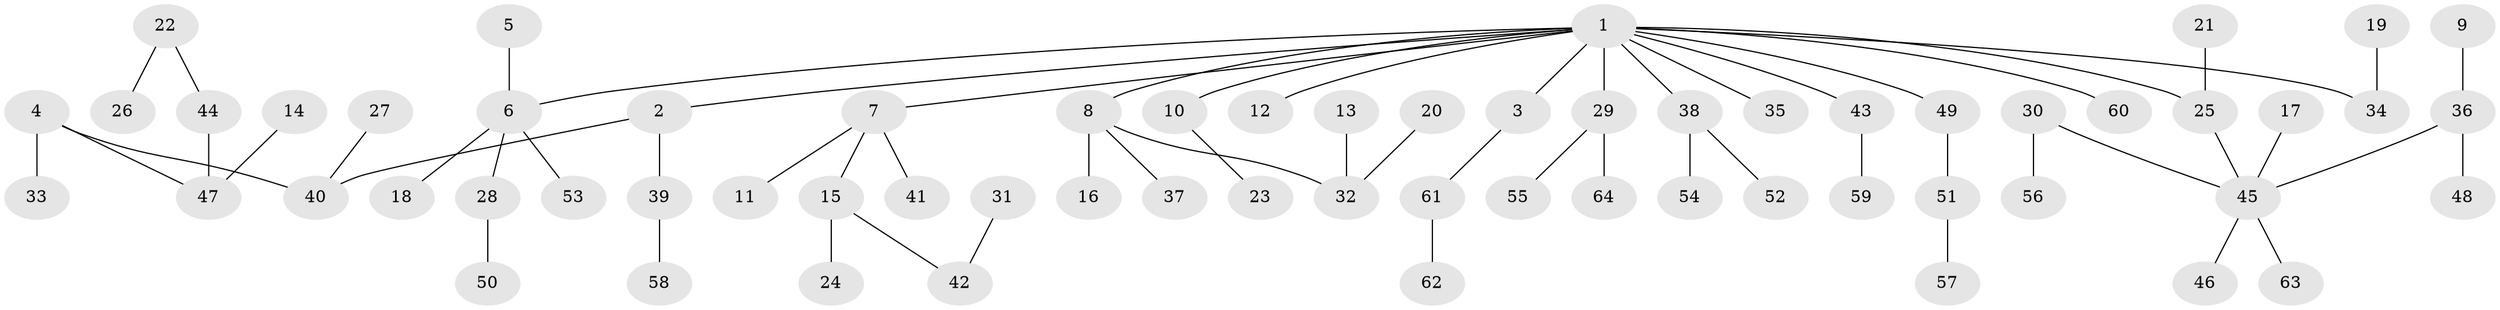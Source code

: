 // original degree distribution, {8: 0.0078125, 6: 0.0078125, 5: 0.0390625, 4: 0.078125, 3: 0.1171875, 2: 0.265625, 1: 0.484375}
// Generated by graph-tools (version 1.1) at 2025/26/03/09/25 03:26:25]
// undirected, 64 vertices, 63 edges
graph export_dot {
graph [start="1"]
  node [color=gray90,style=filled];
  1;
  2;
  3;
  4;
  5;
  6;
  7;
  8;
  9;
  10;
  11;
  12;
  13;
  14;
  15;
  16;
  17;
  18;
  19;
  20;
  21;
  22;
  23;
  24;
  25;
  26;
  27;
  28;
  29;
  30;
  31;
  32;
  33;
  34;
  35;
  36;
  37;
  38;
  39;
  40;
  41;
  42;
  43;
  44;
  45;
  46;
  47;
  48;
  49;
  50;
  51;
  52;
  53;
  54;
  55;
  56;
  57;
  58;
  59;
  60;
  61;
  62;
  63;
  64;
  1 -- 2 [weight=1.0];
  1 -- 3 [weight=1.0];
  1 -- 6 [weight=1.0];
  1 -- 7 [weight=1.0];
  1 -- 8 [weight=1.0];
  1 -- 10 [weight=1.0];
  1 -- 12 [weight=1.0];
  1 -- 25 [weight=1.0];
  1 -- 29 [weight=1.0];
  1 -- 34 [weight=1.0];
  1 -- 35 [weight=1.0];
  1 -- 38 [weight=1.0];
  1 -- 43 [weight=1.0];
  1 -- 49 [weight=1.0];
  1 -- 60 [weight=1.0];
  2 -- 39 [weight=1.0];
  2 -- 40 [weight=1.0];
  3 -- 61 [weight=1.0];
  4 -- 33 [weight=1.0];
  4 -- 40 [weight=1.0];
  4 -- 47 [weight=1.0];
  5 -- 6 [weight=1.0];
  6 -- 18 [weight=1.0];
  6 -- 28 [weight=1.0];
  6 -- 53 [weight=1.0];
  7 -- 11 [weight=1.0];
  7 -- 15 [weight=1.0];
  7 -- 41 [weight=1.0];
  8 -- 16 [weight=1.0];
  8 -- 32 [weight=1.0];
  8 -- 37 [weight=1.0];
  9 -- 36 [weight=1.0];
  10 -- 23 [weight=1.0];
  13 -- 32 [weight=1.0];
  14 -- 47 [weight=1.0];
  15 -- 24 [weight=1.0];
  15 -- 42 [weight=1.0];
  17 -- 45 [weight=1.0];
  19 -- 34 [weight=1.0];
  20 -- 32 [weight=1.0];
  21 -- 25 [weight=1.0];
  22 -- 26 [weight=1.0];
  22 -- 44 [weight=1.0];
  25 -- 45 [weight=1.0];
  27 -- 40 [weight=1.0];
  28 -- 50 [weight=1.0];
  29 -- 55 [weight=1.0];
  29 -- 64 [weight=1.0];
  30 -- 45 [weight=1.0];
  30 -- 56 [weight=1.0];
  31 -- 42 [weight=1.0];
  36 -- 45 [weight=1.0];
  36 -- 48 [weight=1.0];
  38 -- 52 [weight=1.0];
  38 -- 54 [weight=1.0];
  39 -- 58 [weight=1.0];
  43 -- 59 [weight=1.0];
  44 -- 47 [weight=1.0];
  45 -- 46 [weight=1.0];
  45 -- 63 [weight=1.0];
  49 -- 51 [weight=1.0];
  51 -- 57 [weight=1.0];
  61 -- 62 [weight=1.0];
}

